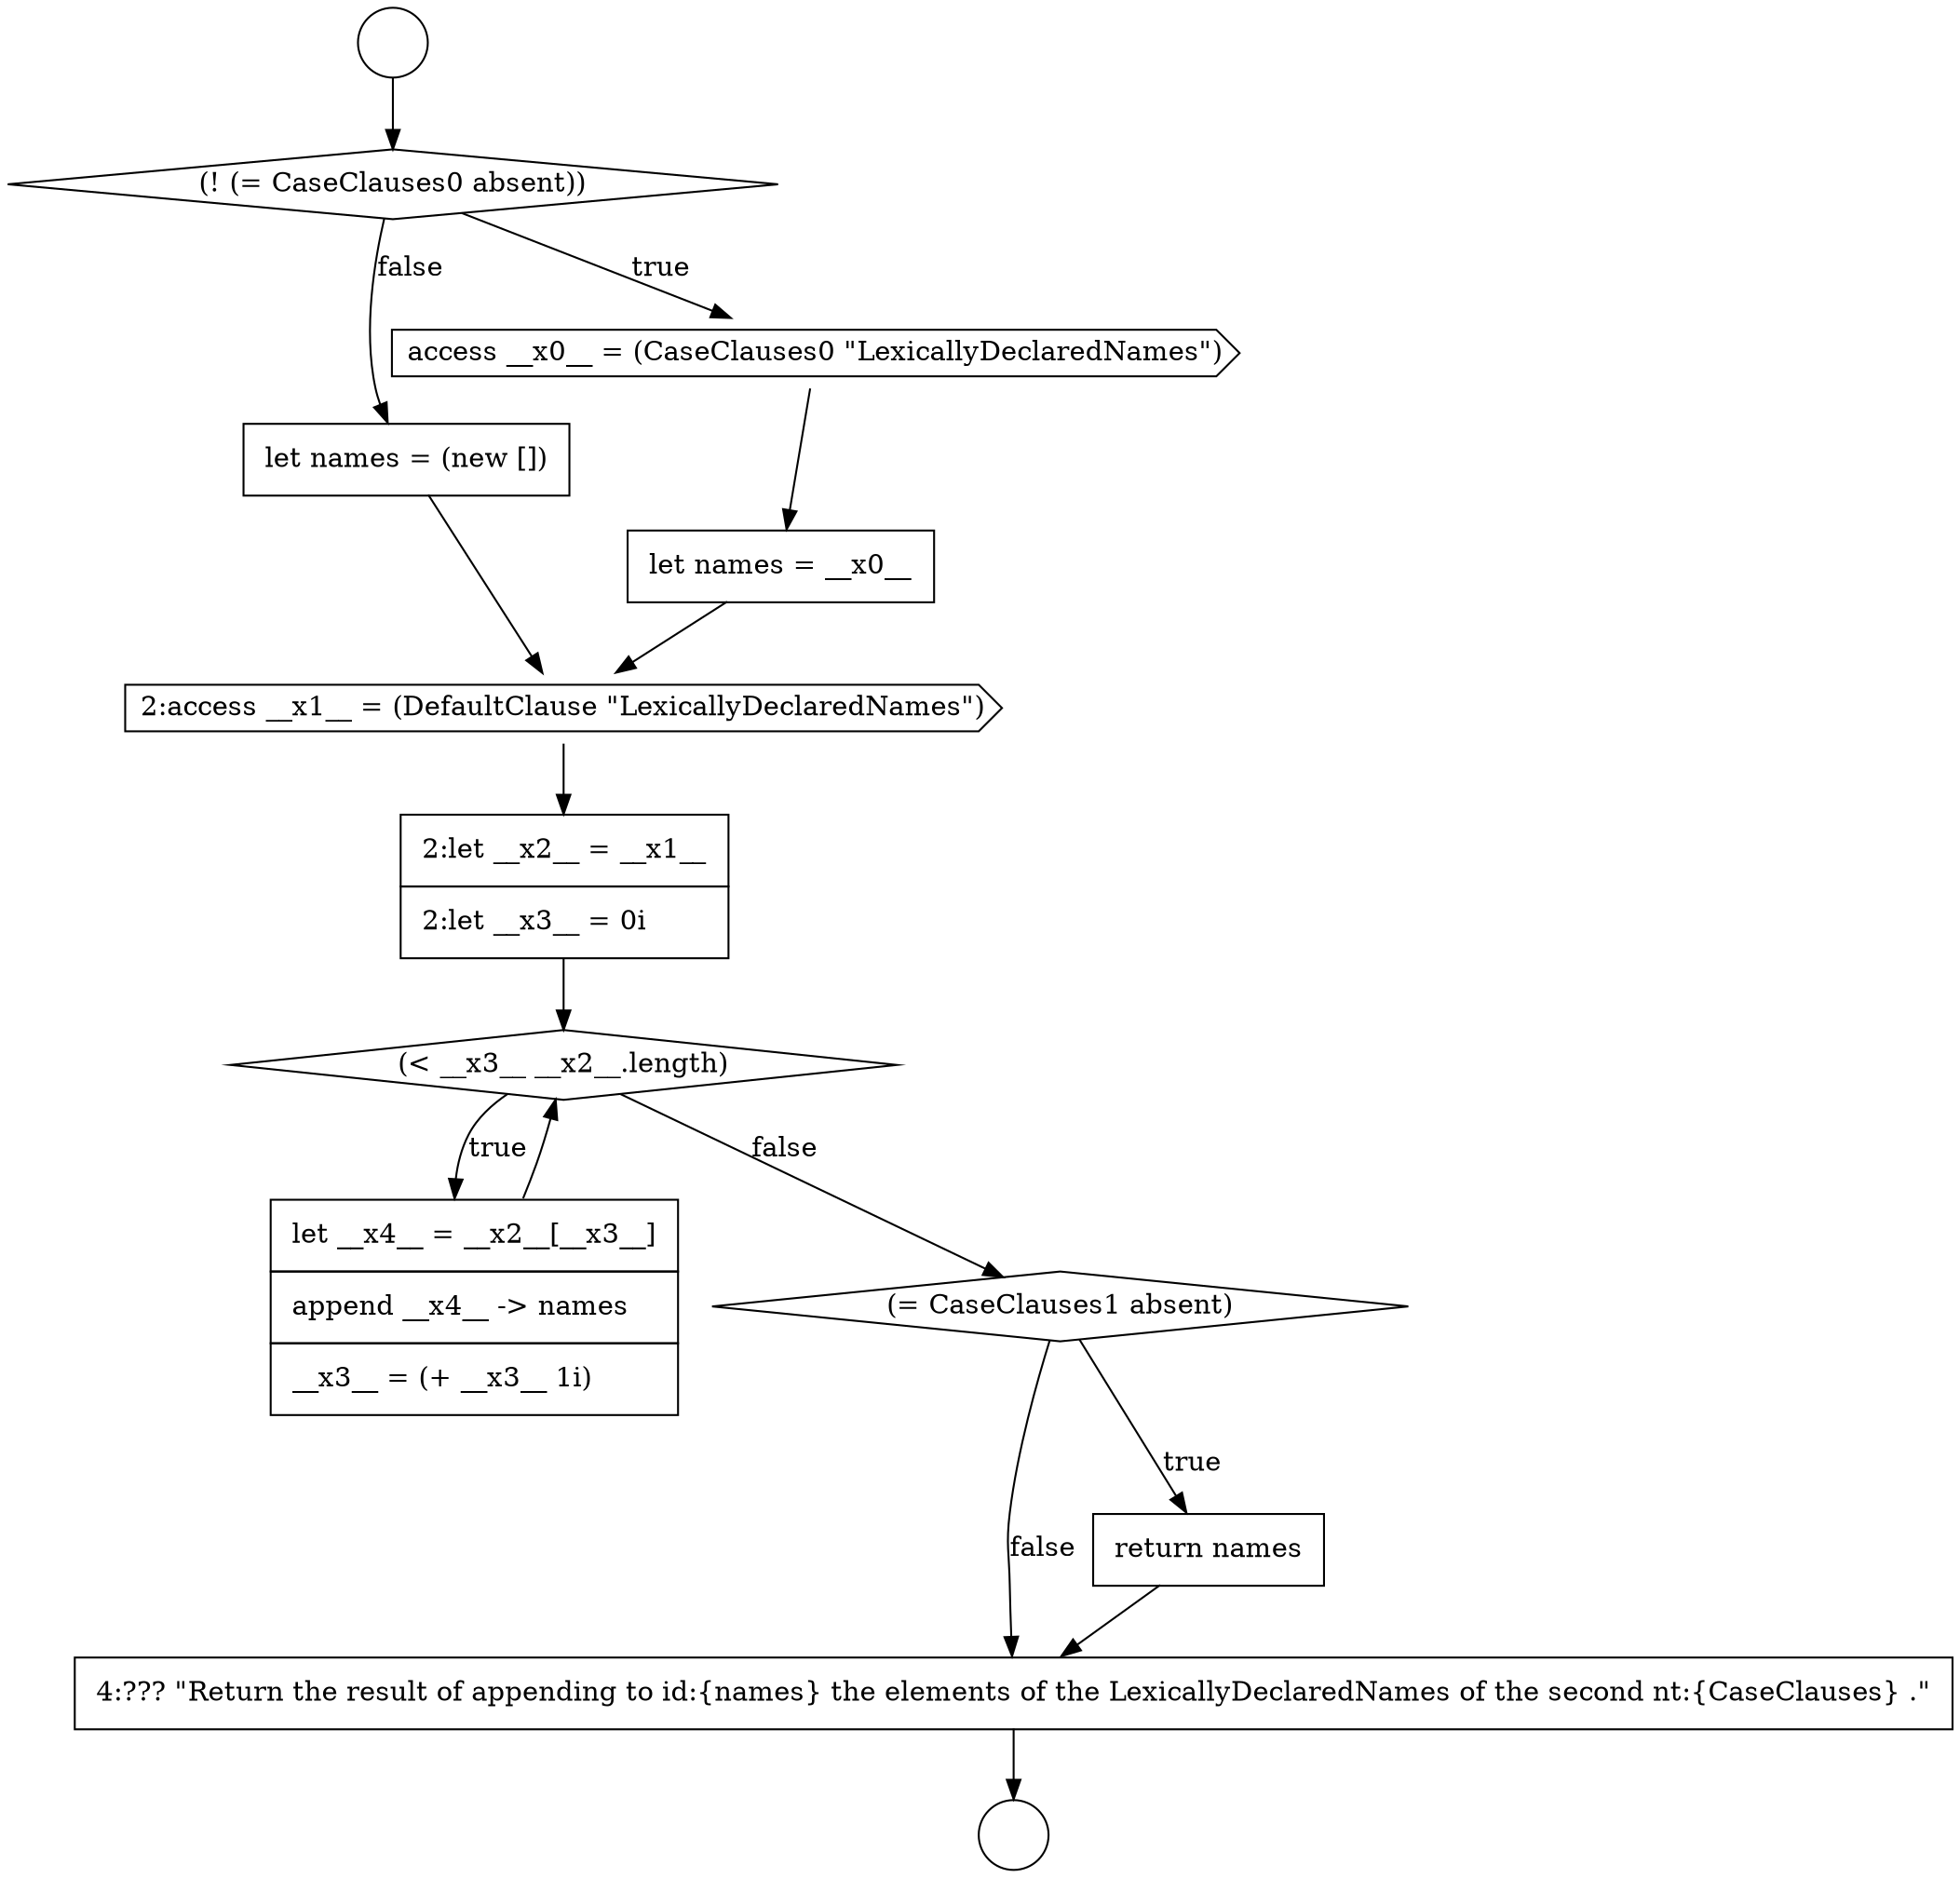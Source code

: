 digraph {
  node8077 [shape=circle label=" " color="black" fillcolor="white" style=filled]
  node8082 [shape=none, margin=0, label=<<font color="black">
    <table border="0" cellborder="1" cellspacing="0" cellpadding="10">
      <tr><td align="left">let names = (new [])</td></tr>
    </table>
  </font>> color="black" fillcolor="white" style=filled]
  node8086 [shape=none, margin=0, label=<<font color="black">
    <table border="0" cellborder="1" cellspacing="0" cellpadding="10">
      <tr><td align="left">let __x4__ = __x2__[__x3__]</td></tr>
      <tr><td align="left">append __x4__ -&gt; names</td></tr>
      <tr><td align="left">__x3__ = (+ __x3__ 1i)</td></tr>
    </table>
  </font>> color="black" fillcolor="white" style=filled]
  node8089 [shape=none, margin=0, label=<<font color="black">
    <table border="0" cellborder="1" cellspacing="0" cellpadding="10">
      <tr><td align="left">4:??? &quot;Return the result of appending to id:{names} the elements of the LexicallyDeclaredNames of the second nt:{CaseClauses} .&quot;</td></tr>
    </table>
  </font>> color="black" fillcolor="white" style=filled]
  node8078 [shape=circle label=" " color="black" fillcolor="white" style=filled]
  node8081 [shape=none, margin=0, label=<<font color="black">
    <table border="0" cellborder="1" cellspacing="0" cellpadding="10">
      <tr><td align="left">let names = __x0__</td></tr>
    </table>
  </font>> color="black" fillcolor="white" style=filled]
  node8085 [shape=diamond, label=<<font color="black">(&lt; __x3__ __x2__.length)</font>> color="black" fillcolor="white" style=filled]
  node8080 [shape=cds, label=<<font color="black">access __x0__ = (CaseClauses0 &quot;LexicallyDeclaredNames&quot;)</font>> color="black" fillcolor="white" style=filled]
  node8088 [shape=none, margin=0, label=<<font color="black">
    <table border="0" cellborder="1" cellspacing="0" cellpadding="10">
      <tr><td align="left">return names</td></tr>
    </table>
  </font>> color="black" fillcolor="white" style=filled]
  node8079 [shape=diamond, label=<<font color="black">(! (= CaseClauses0 absent))</font>> color="black" fillcolor="white" style=filled]
  node8084 [shape=none, margin=0, label=<<font color="black">
    <table border="0" cellborder="1" cellspacing="0" cellpadding="10">
      <tr><td align="left">2:let __x2__ = __x1__</td></tr>
      <tr><td align="left">2:let __x3__ = 0i</td></tr>
    </table>
  </font>> color="black" fillcolor="white" style=filled]
  node8087 [shape=diamond, label=<<font color="black">(= CaseClauses1 absent)</font>> color="black" fillcolor="white" style=filled]
  node8083 [shape=cds, label=<<font color="black">2:access __x1__ = (DefaultClause &quot;LexicallyDeclaredNames&quot;)</font>> color="black" fillcolor="white" style=filled]
  node8079 -> node8080 [label=<<font color="black">true</font>> color="black"]
  node8079 -> node8082 [label=<<font color="black">false</font>> color="black"]
  node8088 -> node8089 [ color="black"]
  node8083 -> node8084 [ color="black"]
  node8081 -> node8083 [ color="black"]
  node8082 -> node8083 [ color="black"]
  node8086 -> node8085 [ color="black"]
  node8084 -> node8085 [ color="black"]
  node8089 -> node8078 [ color="black"]
  node8087 -> node8088 [label=<<font color="black">true</font>> color="black"]
  node8087 -> node8089 [label=<<font color="black">false</font>> color="black"]
  node8077 -> node8079 [ color="black"]
  node8085 -> node8086 [label=<<font color="black">true</font>> color="black"]
  node8085 -> node8087 [label=<<font color="black">false</font>> color="black"]
  node8080 -> node8081 [ color="black"]
}
